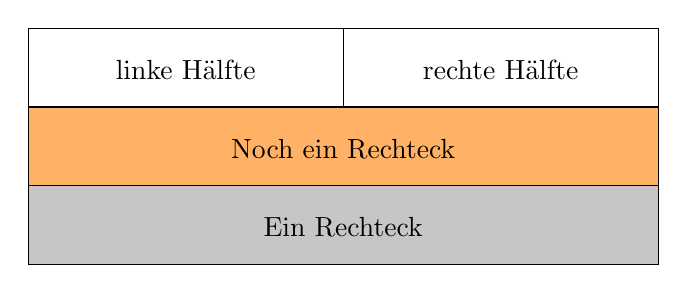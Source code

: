\begin{tikzpicture}
\draw[fill=gray!45] (0,0) rectangle (8,1) node[anchor=base] at(4,0.35) {Ein Rechteck};
\draw[fill=orange!60] (0,1) rectangle (8,2 )node[anchor=base] at(4,1.35) {Noch ein Rechteck};
\draw[fill=white] (0,2) rectangle (4,3) node[anchor=base] at(2,2.35) {linke H\"alfte};
\draw[fill=white] (4,2) rectangle (8,3) node[anchor=base] at(6,2.35) {rechte H\"alfte};
\end{tikzpicture}